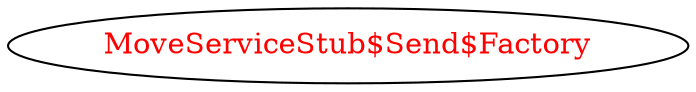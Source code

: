 digraph dependencyGraph {
 concentrate=true;
 ranksep="2.0";
 rankdir="LR"; 
 splines="ortho";
"MoveServiceStub$Send$Factory" [fontcolor="red"];
}